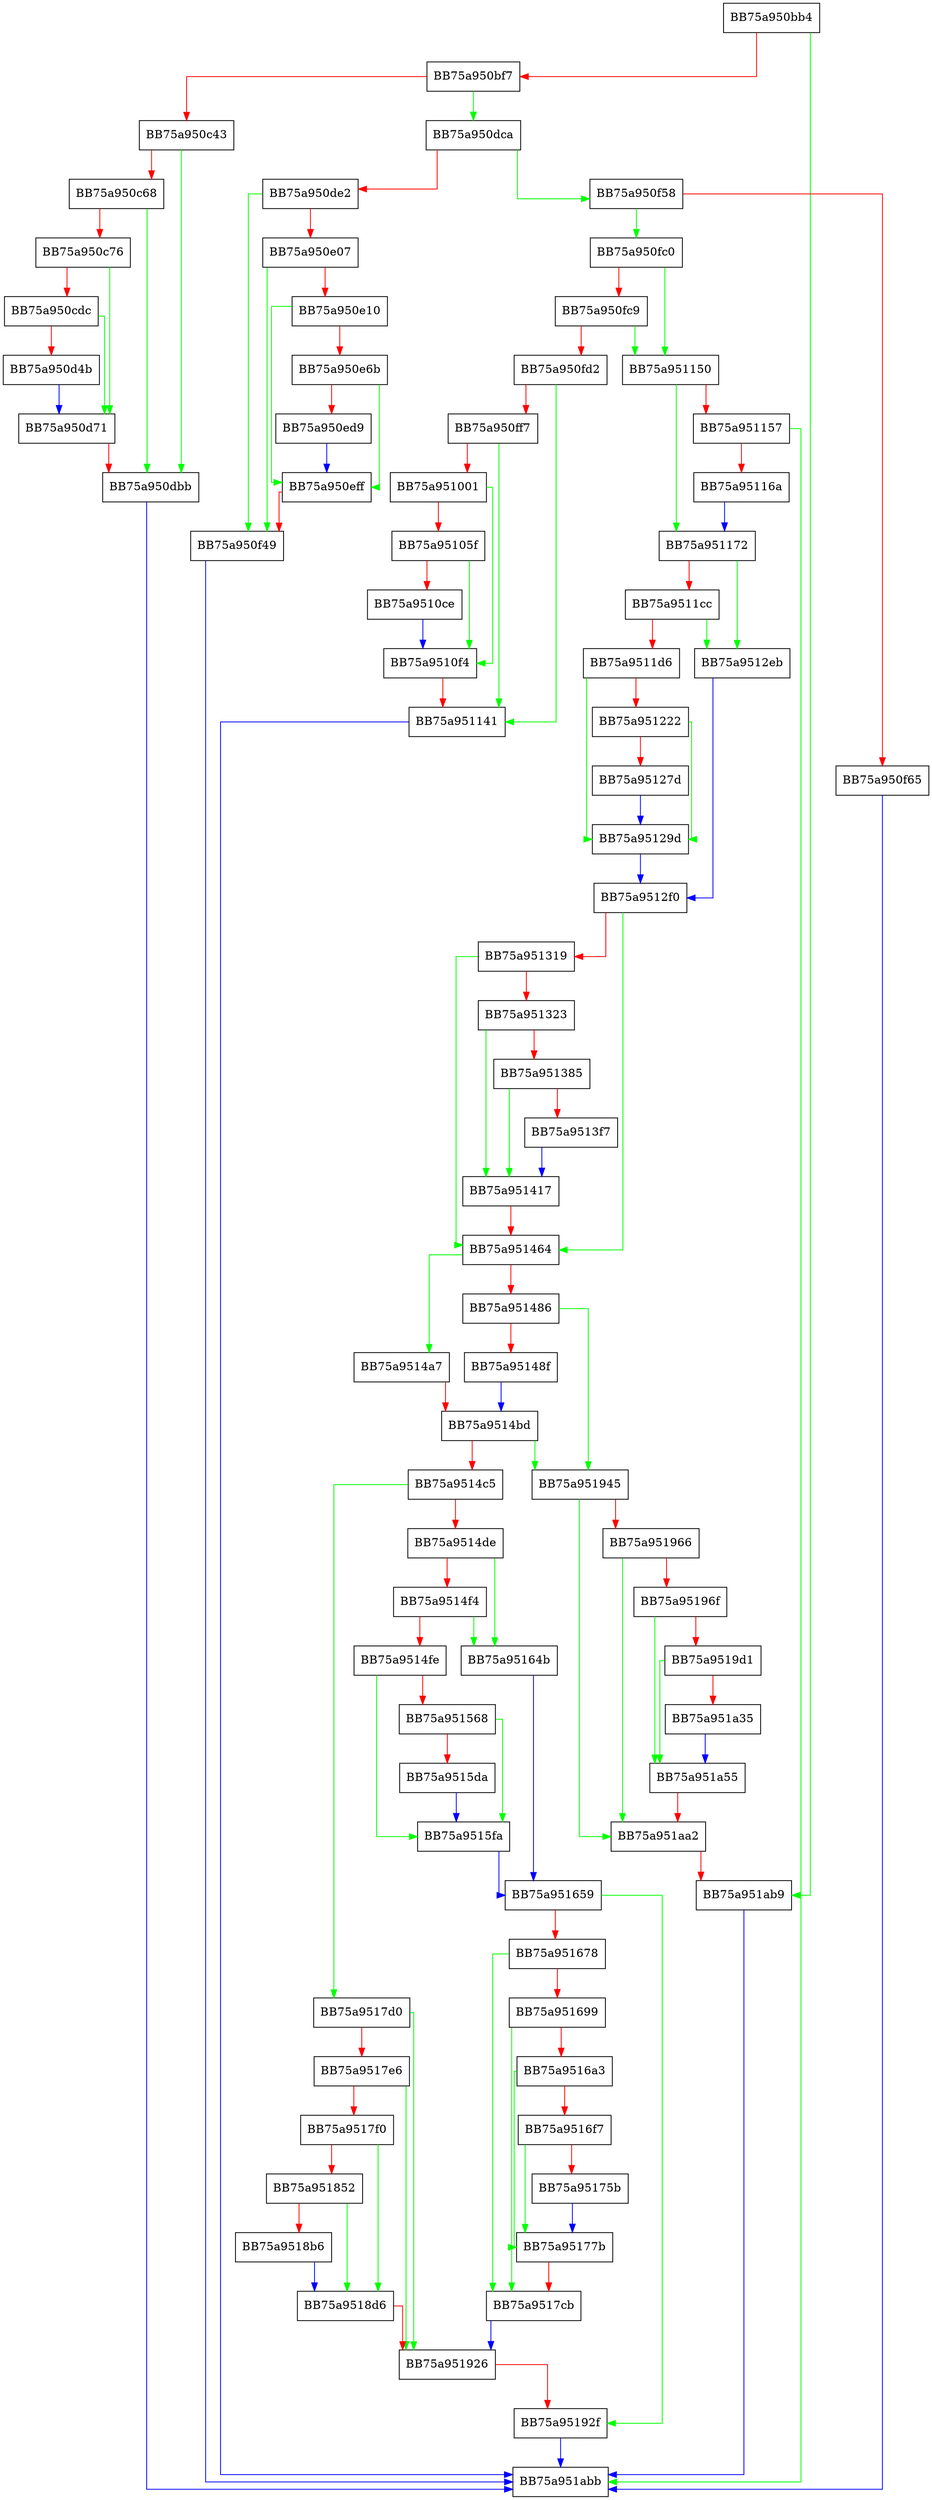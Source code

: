 digraph database_import {
  node [shape="box"];
  graph [splines=ortho];
  BB75a950bb4 -> BB75a951ab9 [color="green"];
  BB75a950bb4 -> BB75a950bf7 [color="red"];
  BB75a950bf7 -> BB75a950dca [color="green"];
  BB75a950bf7 -> BB75a950c43 [color="red"];
  BB75a950c43 -> BB75a950dbb [color="green"];
  BB75a950c43 -> BB75a950c68 [color="red"];
  BB75a950c68 -> BB75a950dbb [color="green"];
  BB75a950c68 -> BB75a950c76 [color="red"];
  BB75a950c76 -> BB75a950d71 [color="green"];
  BB75a950c76 -> BB75a950cdc [color="red"];
  BB75a950cdc -> BB75a950d71 [color="green"];
  BB75a950cdc -> BB75a950d4b [color="red"];
  BB75a950d4b -> BB75a950d71 [color="blue"];
  BB75a950d71 -> BB75a950dbb [color="red"];
  BB75a950dbb -> BB75a951abb [color="blue"];
  BB75a950dca -> BB75a950f58 [color="green"];
  BB75a950dca -> BB75a950de2 [color="red"];
  BB75a950de2 -> BB75a950f49 [color="green"];
  BB75a950de2 -> BB75a950e07 [color="red"];
  BB75a950e07 -> BB75a950f49 [color="green"];
  BB75a950e07 -> BB75a950e10 [color="red"];
  BB75a950e10 -> BB75a950eff [color="green"];
  BB75a950e10 -> BB75a950e6b [color="red"];
  BB75a950e6b -> BB75a950eff [color="green"];
  BB75a950e6b -> BB75a950ed9 [color="red"];
  BB75a950ed9 -> BB75a950eff [color="blue"];
  BB75a950eff -> BB75a950f49 [color="red"];
  BB75a950f49 -> BB75a951abb [color="blue"];
  BB75a950f58 -> BB75a950fc0 [color="green"];
  BB75a950f58 -> BB75a950f65 [color="red"];
  BB75a950f65 -> BB75a951abb [color="blue"];
  BB75a950fc0 -> BB75a951150 [color="green"];
  BB75a950fc0 -> BB75a950fc9 [color="red"];
  BB75a950fc9 -> BB75a951150 [color="green"];
  BB75a950fc9 -> BB75a950fd2 [color="red"];
  BB75a950fd2 -> BB75a951141 [color="green"];
  BB75a950fd2 -> BB75a950ff7 [color="red"];
  BB75a950ff7 -> BB75a951141 [color="green"];
  BB75a950ff7 -> BB75a951001 [color="red"];
  BB75a951001 -> BB75a9510f4 [color="green"];
  BB75a951001 -> BB75a95105f [color="red"];
  BB75a95105f -> BB75a9510f4 [color="green"];
  BB75a95105f -> BB75a9510ce [color="red"];
  BB75a9510ce -> BB75a9510f4 [color="blue"];
  BB75a9510f4 -> BB75a951141 [color="red"];
  BB75a951141 -> BB75a951abb [color="blue"];
  BB75a951150 -> BB75a951172 [color="green"];
  BB75a951150 -> BB75a951157 [color="red"];
  BB75a951157 -> BB75a951abb [color="green"];
  BB75a951157 -> BB75a95116a [color="red"];
  BB75a95116a -> BB75a951172 [color="blue"];
  BB75a951172 -> BB75a9512eb [color="green"];
  BB75a951172 -> BB75a9511cc [color="red"];
  BB75a9511cc -> BB75a9512eb [color="green"];
  BB75a9511cc -> BB75a9511d6 [color="red"];
  BB75a9511d6 -> BB75a95129d [color="green"];
  BB75a9511d6 -> BB75a951222 [color="red"];
  BB75a951222 -> BB75a95129d [color="green"];
  BB75a951222 -> BB75a95127d [color="red"];
  BB75a95127d -> BB75a95129d [color="blue"];
  BB75a95129d -> BB75a9512f0 [color="blue"];
  BB75a9512eb -> BB75a9512f0 [color="blue"];
  BB75a9512f0 -> BB75a951464 [color="green"];
  BB75a9512f0 -> BB75a951319 [color="red"];
  BB75a951319 -> BB75a951464 [color="green"];
  BB75a951319 -> BB75a951323 [color="red"];
  BB75a951323 -> BB75a951417 [color="green"];
  BB75a951323 -> BB75a951385 [color="red"];
  BB75a951385 -> BB75a951417 [color="green"];
  BB75a951385 -> BB75a9513f7 [color="red"];
  BB75a9513f7 -> BB75a951417 [color="blue"];
  BB75a951417 -> BB75a951464 [color="red"];
  BB75a951464 -> BB75a9514a7 [color="green"];
  BB75a951464 -> BB75a951486 [color="red"];
  BB75a951486 -> BB75a951945 [color="green"];
  BB75a951486 -> BB75a95148f [color="red"];
  BB75a95148f -> BB75a9514bd [color="blue"];
  BB75a9514a7 -> BB75a9514bd [color="red"];
  BB75a9514bd -> BB75a951945 [color="green"];
  BB75a9514bd -> BB75a9514c5 [color="red"];
  BB75a9514c5 -> BB75a9517d0 [color="green"];
  BB75a9514c5 -> BB75a9514de [color="red"];
  BB75a9514de -> BB75a95164b [color="green"];
  BB75a9514de -> BB75a9514f4 [color="red"];
  BB75a9514f4 -> BB75a95164b [color="green"];
  BB75a9514f4 -> BB75a9514fe [color="red"];
  BB75a9514fe -> BB75a9515fa [color="green"];
  BB75a9514fe -> BB75a951568 [color="red"];
  BB75a951568 -> BB75a9515fa [color="green"];
  BB75a951568 -> BB75a9515da [color="red"];
  BB75a9515da -> BB75a9515fa [color="blue"];
  BB75a9515fa -> BB75a951659 [color="blue"];
  BB75a95164b -> BB75a951659 [color="blue"];
  BB75a951659 -> BB75a95192f [color="green"];
  BB75a951659 -> BB75a951678 [color="red"];
  BB75a951678 -> BB75a9517cb [color="green"];
  BB75a951678 -> BB75a951699 [color="red"];
  BB75a951699 -> BB75a9517cb [color="green"];
  BB75a951699 -> BB75a9516a3 [color="red"];
  BB75a9516a3 -> BB75a95177b [color="green"];
  BB75a9516a3 -> BB75a9516f7 [color="red"];
  BB75a9516f7 -> BB75a95177b [color="green"];
  BB75a9516f7 -> BB75a95175b [color="red"];
  BB75a95175b -> BB75a95177b [color="blue"];
  BB75a95177b -> BB75a9517cb [color="red"];
  BB75a9517cb -> BB75a951926 [color="blue"];
  BB75a9517d0 -> BB75a951926 [color="green"];
  BB75a9517d0 -> BB75a9517e6 [color="red"];
  BB75a9517e6 -> BB75a951926 [color="green"];
  BB75a9517e6 -> BB75a9517f0 [color="red"];
  BB75a9517f0 -> BB75a9518d6 [color="green"];
  BB75a9517f0 -> BB75a951852 [color="red"];
  BB75a951852 -> BB75a9518d6 [color="green"];
  BB75a951852 -> BB75a9518b6 [color="red"];
  BB75a9518b6 -> BB75a9518d6 [color="blue"];
  BB75a9518d6 -> BB75a951926 [color="red"];
  BB75a951926 -> BB75a95192f [color="red"];
  BB75a95192f -> BB75a951abb [color="blue"];
  BB75a951945 -> BB75a951aa2 [color="green"];
  BB75a951945 -> BB75a951966 [color="red"];
  BB75a951966 -> BB75a951aa2 [color="green"];
  BB75a951966 -> BB75a95196f [color="red"];
  BB75a95196f -> BB75a951a55 [color="green"];
  BB75a95196f -> BB75a9519d1 [color="red"];
  BB75a9519d1 -> BB75a951a55 [color="green"];
  BB75a9519d1 -> BB75a951a35 [color="red"];
  BB75a951a35 -> BB75a951a55 [color="blue"];
  BB75a951a55 -> BB75a951aa2 [color="red"];
  BB75a951aa2 -> BB75a951ab9 [color="red"];
  BB75a951ab9 -> BB75a951abb [color="blue"];
}